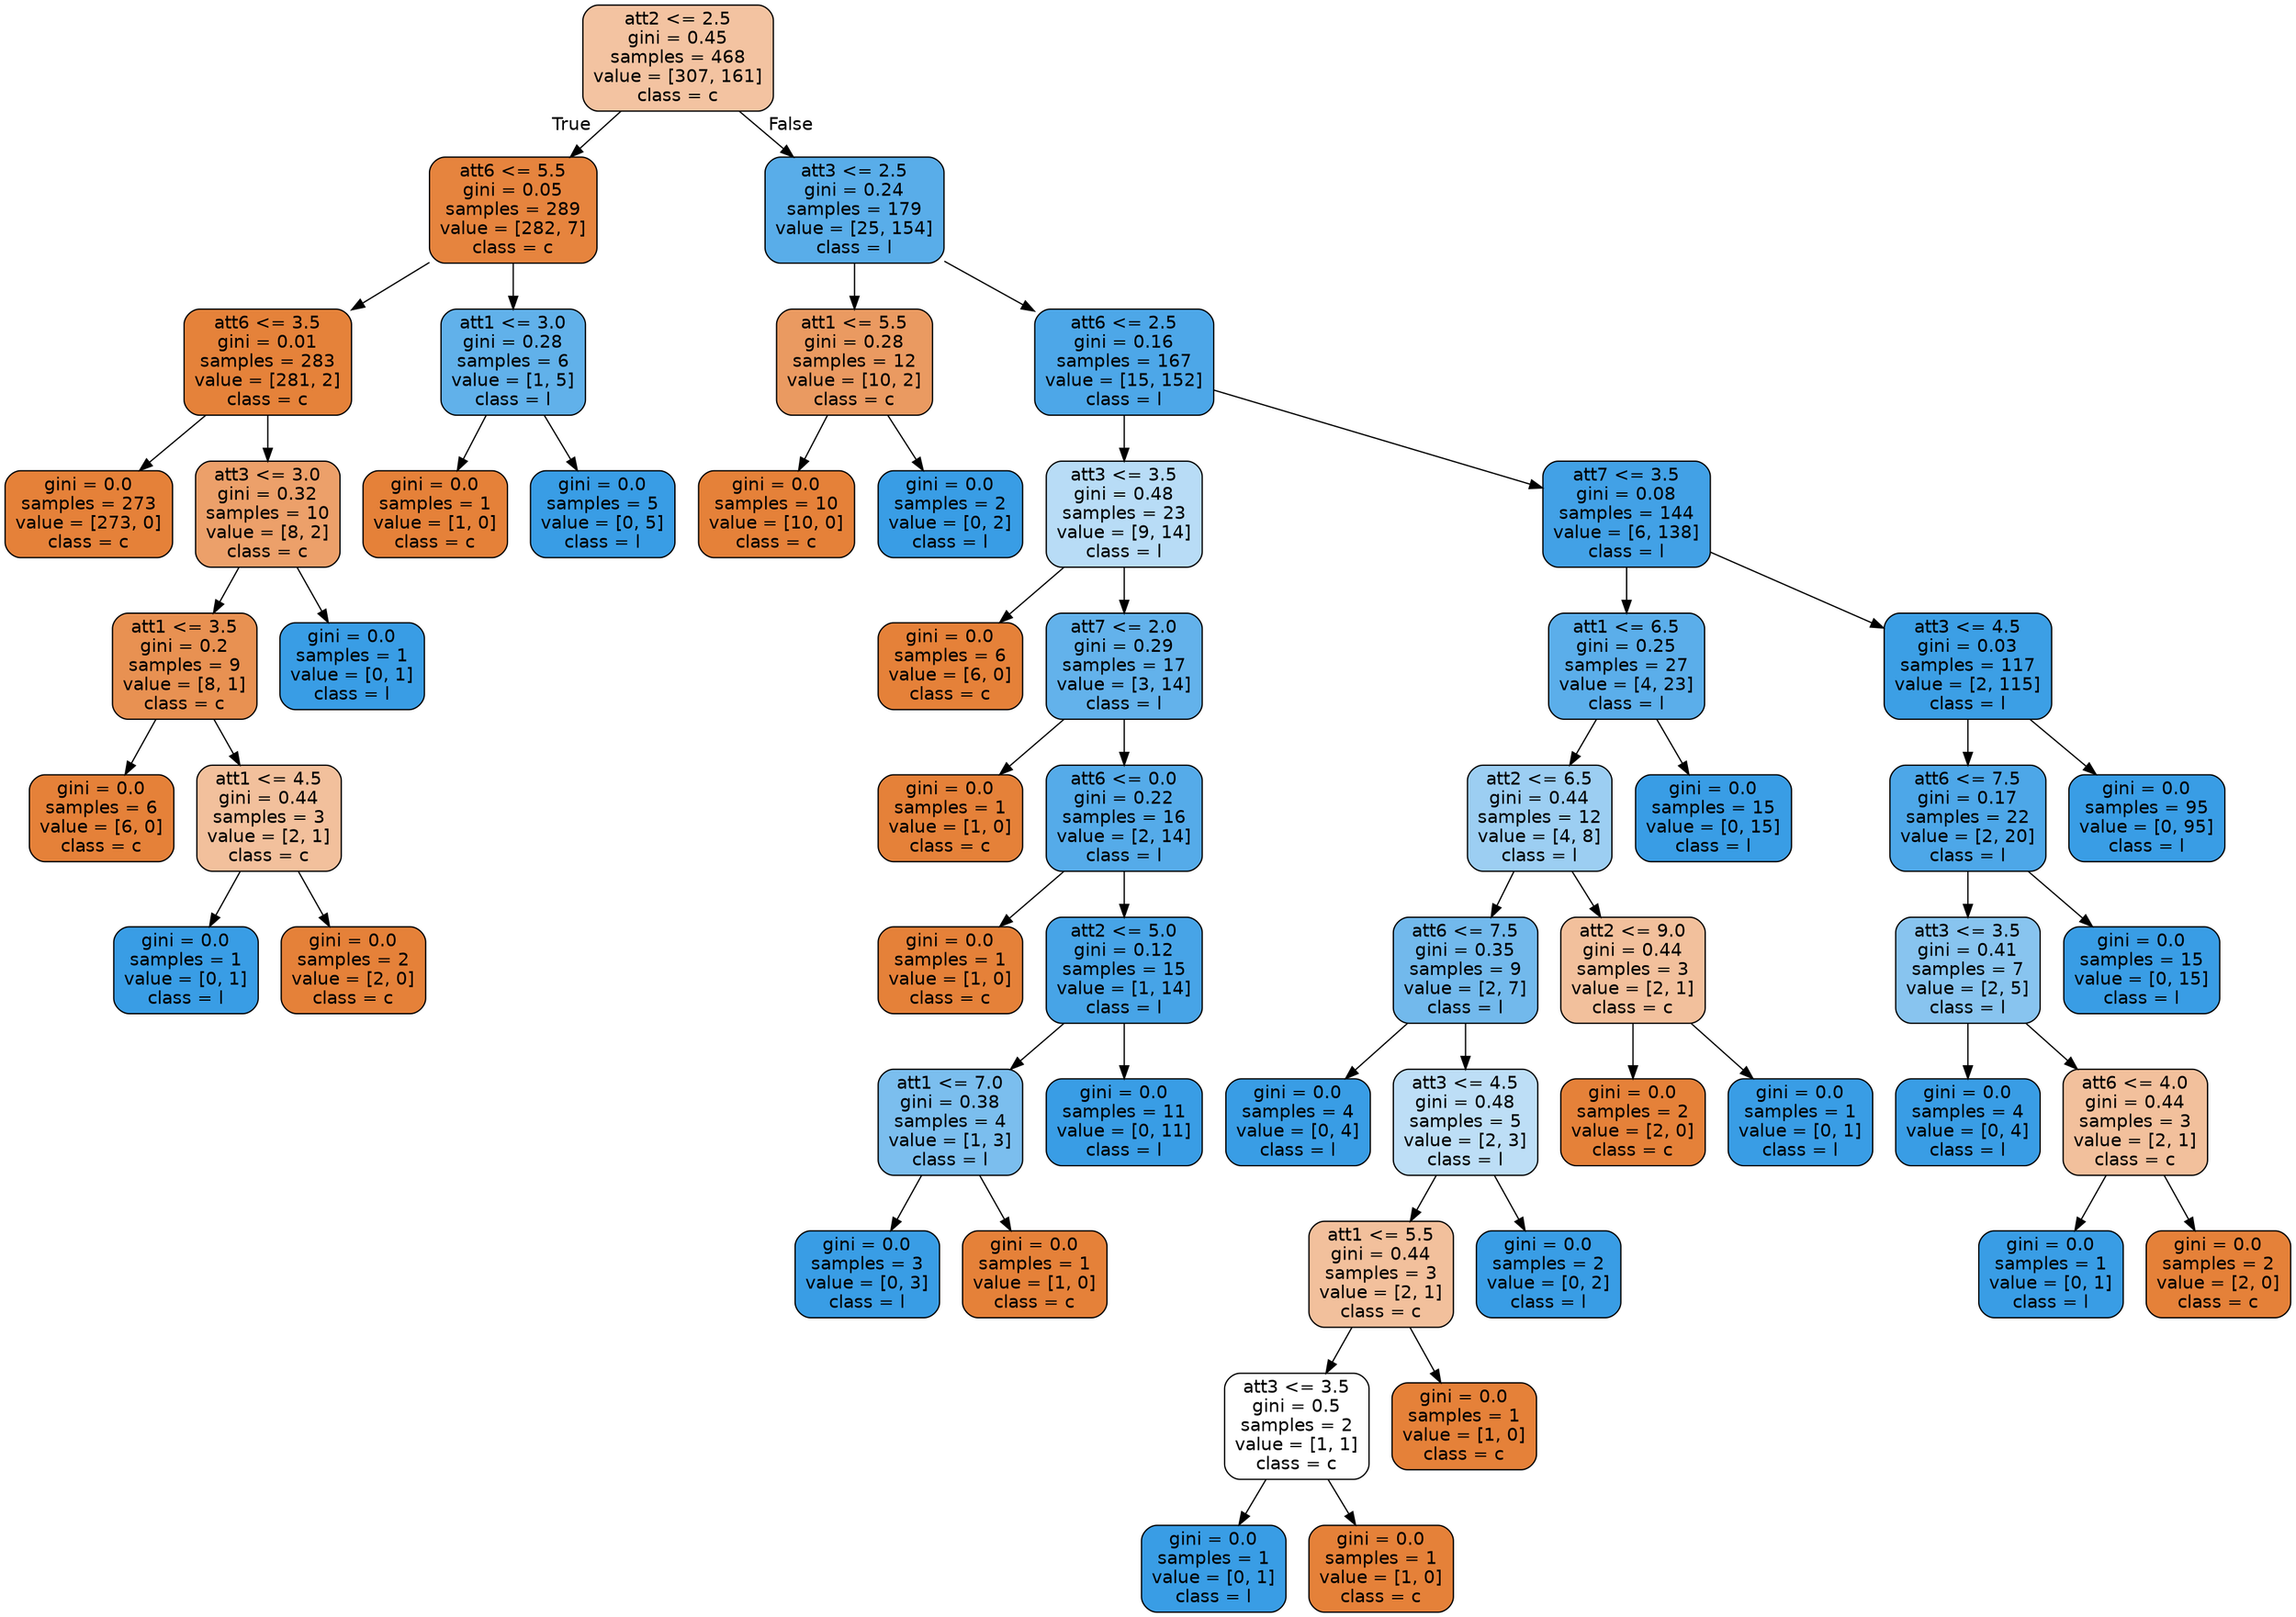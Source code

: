 digraph Tree {
node [shape=box, style="filled, rounded", color="black", fontname=helvetica] ;
edge [fontname=helvetica] ;
0 [label="att2 <= 2.5\ngini = 0.45\nsamples = 468\nvalue = [307, 161]\nclass = c", fillcolor="#f3c3a1"] ;
1 [label="att6 <= 5.5\ngini = 0.05\nsamples = 289\nvalue = [282, 7]\nclass = c", fillcolor="#e6843e"] ;
0 -> 1 [labeldistance=2.5, labelangle=45, headlabel="True"] ;
2 [label="att6 <= 3.5\ngini = 0.01\nsamples = 283\nvalue = [281, 2]\nclass = c", fillcolor="#e5823a"] ;
1 -> 2 ;
3 [label="gini = 0.0\nsamples = 273\nvalue = [273, 0]\nclass = c", fillcolor="#e58139"] ;
2 -> 3 ;
4 [label="att3 <= 3.0\ngini = 0.32\nsamples = 10\nvalue = [8, 2]\nclass = c", fillcolor="#eca06a"] ;
2 -> 4 ;
5 [label="att1 <= 3.5\ngini = 0.2\nsamples = 9\nvalue = [8, 1]\nclass = c", fillcolor="#e89152"] ;
4 -> 5 ;
6 [label="gini = 0.0\nsamples = 6\nvalue = [6, 0]\nclass = c", fillcolor="#e58139"] ;
5 -> 6 ;
7 [label="att1 <= 4.5\ngini = 0.44\nsamples = 3\nvalue = [2, 1]\nclass = c", fillcolor="#f2c09c"] ;
5 -> 7 ;
8 [label="gini = 0.0\nsamples = 1\nvalue = [0, 1]\nclass = l", fillcolor="#399de5"] ;
7 -> 8 ;
9 [label="gini = 0.0\nsamples = 2\nvalue = [2, 0]\nclass = c", fillcolor="#e58139"] ;
7 -> 9 ;
10 [label="gini = 0.0\nsamples = 1\nvalue = [0, 1]\nclass = l", fillcolor="#399de5"] ;
4 -> 10 ;
11 [label="att1 <= 3.0\ngini = 0.28\nsamples = 6\nvalue = [1, 5]\nclass = l", fillcolor="#61b1ea"] ;
1 -> 11 ;
12 [label="gini = 0.0\nsamples = 1\nvalue = [1, 0]\nclass = c", fillcolor="#e58139"] ;
11 -> 12 ;
13 [label="gini = 0.0\nsamples = 5\nvalue = [0, 5]\nclass = l", fillcolor="#399de5"] ;
11 -> 13 ;
14 [label="att3 <= 2.5\ngini = 0.24\nsamples = 179\nvalue = [25, 154]\nclass = l", fillcolor="#59ade9"] ;
0 -> 14 [labeldistance=2.5, labelangle=-45, headlabel="False"] ;
15 [label="att1 <= 5.5\ngini = 0.28\nsamples = 12\nvalue = [10, 2]\nclass = c", fillcolor="#ea9a61"] ;
14 -> 15 ;
16 [label="gini = 0.0\nsamples = 10\nvalue = [10, 0]\nclass = c", fillcolor="#e58139"] ;
15 -> 16 ;
17 [label="gini = 0.0\nsamples = 2\nvalue = [0, 2]\nclass = l", fillcolor="#399de5"] ;
15 -> 17 ;
18 [label="att6 <= 2.5\ngini = 0.16\nsamples = 167\nvalue = [15, 152]\nclass = l", fillcolor="#4da7e8"] ;
14 -> 18 ;
19 [label="att3 <= 3.5\ngini = 0.48\nsamples = 23\nvalue = [9, 14]\nclass = l", fillcolor="#b8dcf6"] ;
18 -> 19 ;
20 [label="gini = 0.0\nsamples = 6\nvalue = [6, 0]\nclass = c", fillcolor="#e58139"] ;
19 -> 20 ;
21 [label="att7 <= 2.0\ngini = 0.29\nsamples = 17\nvalue = [3, 14]\nclass = l", fillcolor="#63b2eb"] ;
19 -> 21 ;
22 [label="gini = 0.0\nsamples = 1\nvalue = [1, 0]\nclass = c", fillcolor="#e58139"] ;
21 -> 22 ;
23 [label="att6 <= 0.0\ngini = 0.22\nsamples = 16\nvalue = [2, 14]\nclass = l", fillcolor="#55abe9"] ;
21 -> 23 ;
24 [label="gini = 0.0\nsamples = 1\nvalue = [1, 0]\nclass = c", fillcolor="#e58139"] ;
23 -> 24 ;
25 [label="att2 <= 5.0\ngini = 0.12\nsamples = 15\nvalue = [1, 14]\nclass = l", fillcolor="#47a4e7"] ;
23 -> 25 ;
26 [label="att1 <= 7.0\ngini = 0.38\nsamples = 4\nvalue = [1, 3]\nclass = l", fillcolor="#7bbeee"] ;
25 -> 26 ;
27 [label="gini = 0.0\nsamples = 3\nvalue = [0, 3]\nclass = l", fillcolor="#399de5"] ;
26 -> 27 ;
28 [label="gini = 0.0\nsamples = 1\nvalue = [1, 0]\nclass = c", fillcolor="#e58139"] ;
26 -> 28 ;
29 [label="gini = 0.0\nsamples = 11\nvalue = [0, 11]\nclass = l", fillcolor="#399de5"] ;
25 -> 29 ;
30 [label="att7 <= 3.5\ngini = 0.08\nsamples = 144\nvalue = [6, 138]\nclass = l", fillcolor="#42a1e6"] ;
18 -> 30 ;
31 [label="att1 <= 6.5\ngini = 0.25\nsamples = 27\nvalue = [4, 23]\nclass = l", fillcolor="#5baeea"] ;
30 -> 31 ;
32 [label="att2 <= 6.5\ngini = 0.44\nsamples = 12\nvalue = [4, 8]\nclass = l", fillcolor="#9ccef2"] ;
31 -> 32 ;
33 [label="att6 <= 7.5\ngini = 0.35\nsamples = 9\nvalue = [2, 7]\nclass = l", fillcolor="#72b9ec"] ;
32 -> 33 ;
34 [label="gini = 0.0\nsamples = 4\nvalue = [0, 4]\nclass = l", fillcolor="#399de5"] ;
33 -> 34 ;
35 [label="att3 <= 4.5\ngini = 0.48\nsamples = 5\nvalue = [2, 3]\nclass = l", fillcolor="#bddef6"] ;
33 -> 35 ;
36 [label="att1 <= 5.5\ngini = 0.44\nsamples = 3\nvalue = [2, 1]\nclass = c", fillcolor="#f2c09c"] ;
35 -> 36 ;
37 [label="att3 <= 3.5\ngini = 0.5\nsamples = 2\nvalue = [1, 1]\nclass = c", fillcolor="#ffffff"] ;
36 -> 37 ;
38 [label="gini = 0.0\nsamples = 1\nvalue = [0, 1]\nclass = l", fillcolor="#399de5"] ;
37 -> 38 ;
39 [label="gini = 0.0\nsamples = 1\nvalue = [1, 0]\nclass = c", fillcolor="#e58139"] ;
37 -> 39 ;
40 [label="gini = 0.0\nsamples = 1\nvalue = [1, 0]\nclass = c", fillcolor="#e58139"] ;
36 -> 40 ;
41 [label="gini = 0.0\nsamples = 2\nvalue = [0, 2]\nclass = l", fillcolor="#399de5"] ;
35 -> 41 ;
42 [label="att2 <= 9.0\ngini = 0.44\nsamples = 3\nvalue = [2, 1]\nclass = c", fillcolor="#f2c09c"] ;
32 -> 42 ;
43 [label="gini = 0.0\nsamples = 2\nvalue = [2, 0]\nclass = c", fillcolor="#e58139"] ;
42 -> 43 ;
44 [label="gini = 0.0\nsamples = 1\nvalue = [0, 1]\nclass = l", fillcolor="#399de5"] ;
42 -> 44 ;
45 [label="gini = 0.0\nsamples = 15\nvalue = [0, 15]\nclass = l", fillcolor="#399de5"] ;
31 -> 45 ;
46 [label="att3 <= 4.5\ngini = 0.03\nsamples = 117\nvalue = [2, 115]\nclass = l", fillcolor="#3c9fe5"] ;
30 -> 46 ;
47 [label="att6 <= 7.5\ngini = 0.17\nsamples = 22\nvalue = [2, 20]\nclass = l", fillcolor="#4da7e8"] ;
46 -> 47 ;
48 [label="att3 <= 3.5\ngini = 0.41\nsamples = 7\nvalue = [2, 5]\nclass = l", fillcolor="#88c4ef"] ;
47 -> 48 ;
49 [label="gini = 0.0\nsamples = 4\nvalue = [0, 4]\nclass = l", fillcolor="#399de5"] ;
48 -> 49 ;
50 [label="att6 <= 4.0\ngini = 0.44\nsamples = 3\nvalue = [2, 1]\nclass = c", fillcolor="#f2c09c"] ;
48 -> 50 ;
51 [label="gini = 0.0\nsamples = 1\nvalue = [0, 1]\nclass = l", fillcolor="#399de5"] ;
50 -> 51 ;
52 [label="gini = 0.0\nsamples = 2\nvalue = [2, 0]\nclass = c", fillcolor="#e58139"] ;
50 -> 52 ;
53 [label="gini = 0.0\nsamples = 15\nvalue = [0, 15]\nclass = l", fillcolor="#399de5"] ;
47 -> 53 ;
54 [label="gini = 0.0\nsamples = 95\nvalue = [0, 95]\nclass = l", fillcolor="#399de5"] ;
46 -> 54 ;
}